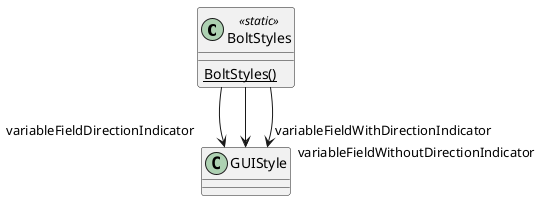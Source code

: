 @startuml
class BoltStyles <<static>> {
    {static} BoltStyles()
}
BoltStyles --> "variableFieldDirectionIndicator" GUIStyle
BoltStyles --> "variableFieldWithDirectionIndicator" GUIStyle
BoltStyles --> "variableFieldWithoutDirectionIndicator" GUIStyle
@enduml
